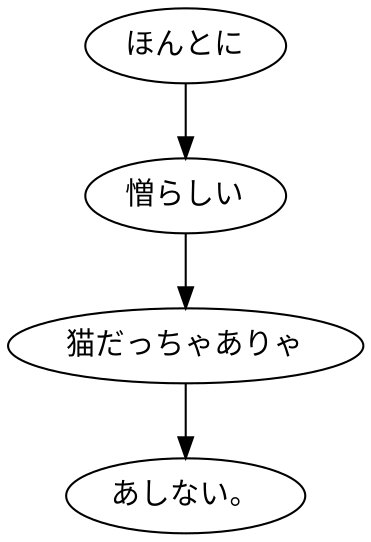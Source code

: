 digraph graph732 {
	node0 [label="ほんとに"];
	node1 [label="憎らしい"];
	node2 [label="猫だっちゃありゃ"];
	node3 [label="あしない。"];
	node0 -> node1;
	node1 -> node2;
	node2 -> node3;
}
